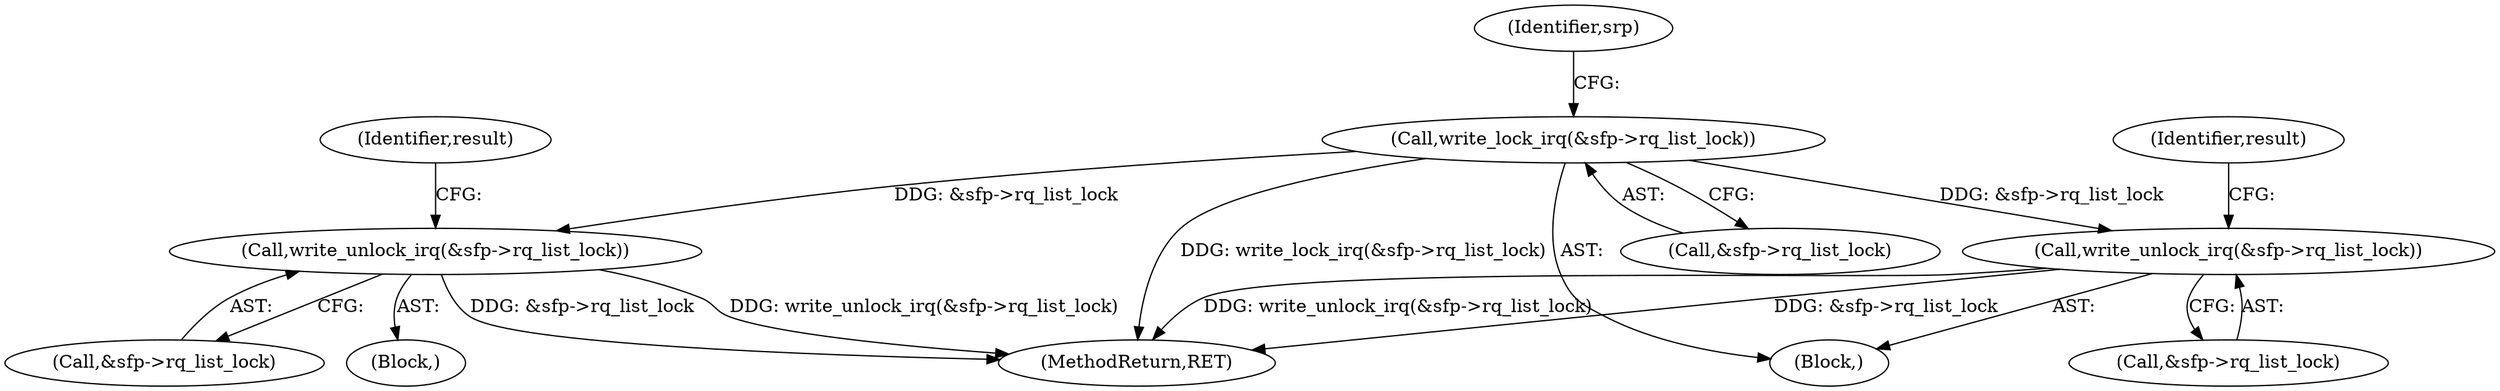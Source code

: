 digraph "0_linux_3e0097499839e0fe3af380410eababe5a47c4cf9_0@API" {
"1000238" [label="(Call,write_lock_irq(&sfp->rq_list_lock))"];
"1000253" [label="(Call,write_unlock_irq(&sfp->rq_list_lock))"];
"1000277" [label="(Call,write_unlock_irq(&sfp->rq_list_lock))"];
"1000238" [label="(Call,write_lock_irq(&sfp->rq_list_lock))"];
"1000283" [label="(Identifier,result)"];
"1000259" [label="(Identifier,result)"];
"1000253" [label="(Call,write_unlock_irq(&sfp->rq_list_lock))"];
"1000247" [label="(Block,)"];
"1000245" [label="(Identifier,srp)"];
"1000239" [label="(Call,&sfp->rq_list_lock)"];
"1000254" [label="(Call,&sfp->rq_list_lock)"];
"1000278" [label="(Call,&sfp->rq_list_lock)"];
"1001060" [label="(MethodReturn,RET)"];
"1000167" [label="(Block,)"];
"1000277" [label="(Call,write_unlock_irq(&sfp->rq_list_lock))"];
"1000238" -> "1000167"  [label="AST: "];
"1000238" -> "1000239"  [label="CFG: "];
"1000239" -> "1000238"  [label="AST: "];
"1000245" -> "1000238"  [label="CFG: "];
"1000238" -> "1001060"  [label="DDG: write_lock_irq(&sfp->rq_list_lock)"];
"1000238" -> "1000253"  [label="DDG: &sfp->rq_list_lock"];
"1000238" -> "1000277"  [label="DDG: &sfp->rq_list_lock"];
"1000253" -> "1000247"  [label="AST: "];
"1000253" -> "1000254"  [label="CFG: "];
"1000254" -> "1000253"  [label="AST: "];
"1000259" -> "1000253"  [label="CFG: "];
"1000253" -> "1001060"  [label="DDG: write_unlock_irq(&sfp->rq_list_lock)"];
"1000253" -> "1001060"  [label="DDG: &sfp->rq_list_lock"];
"1000277" -> "1000167"  [label="AST: "];
"1000277" -> "1000278"  [label="CFG: "];
"1000278" -> "1000277"  [label="AST: "];
"1000283" -> "1000277"  [label="CFG: "];
"1000277" -> "1001060"  [label="DDG: &sfp->rq_list_lock"];
"1000277" -> "1001060"  [label="DDG: write_unlock_irq(&sfp->rq_list_lock)"];
}
